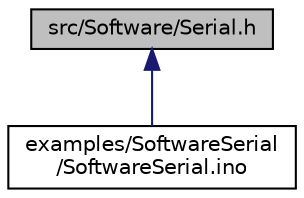digraph "src/Software/Serial.h"
{
  edge [fontname="Helvetica",fontsize="10",labelfontname="Helvetica",labelfontsize="10"];
  node [fontname="Helvetica",fontsize="10",shape=record];
  Node1 [label="src/Software/Serial.h",height=0.2,width=0.4,color="black", fillcolor="grey75", style="filled", fontcolor="black"];
  Node1 -> Node2 [dir="back",color="midnightblue",fontsize="10",style="solid",fontname="Helvetica"];
  Node2 [label="examples/SoftwareSerial\l/SoftwareSerial.ino",height=0.2,width=0.4,color="black", fillcolor="white", style="filled",URL="$d8/d56/SoftwareSerial_8ino.html"];
}
